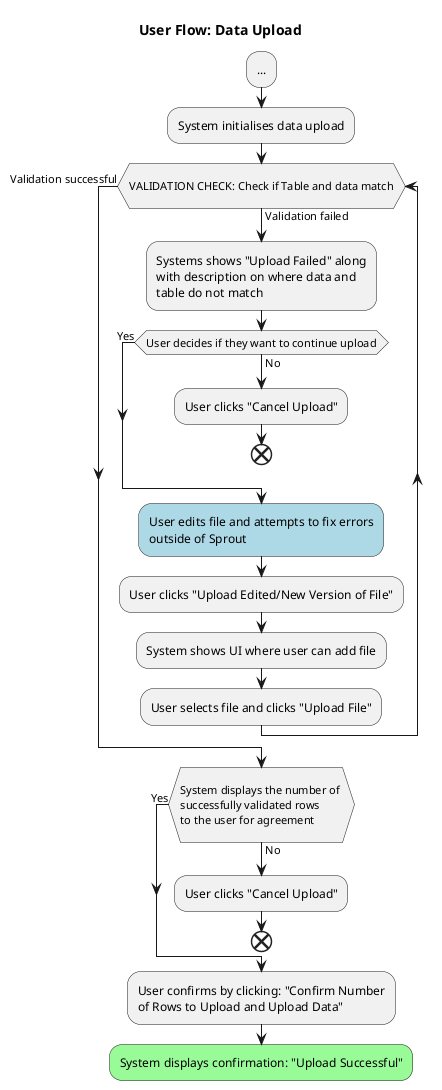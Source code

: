 @startuml user-flow-data-upload

title User Flow: Data Upload

:...;
:System initialises data upload;
while (\nVALIDATION CHECK: Check if Table and data match\n) is (Validation failed)
:Systems shows "Upload Failed" along\nwith description on where data and\ntable do not match;
    while (User decides if they want to continue upload) is (No)
        :User clicks "Cancel Upload";
        end
    end while (Yes);
    #LightBlue:User edits file and attempts to fix errors\noutside of Sprout;
    :User clicks "Upload Edited/New Version of File";
    :System shows UI where user can add file; 
    :User selects file and clicks "Upload File";

end while (Validation successful);
while (\nSystem displays the number of \nsuccessfully validated rows \nto the user for agreement\n) is (No)
:User clicks "Cancel Upload";
end
end while (Yes);
:User confirms by clicking: "Confirm Number\nof Rows to Upload and Upload Data";
#palegreen:System displays confirmation: "Upload Successful";

@enduml
